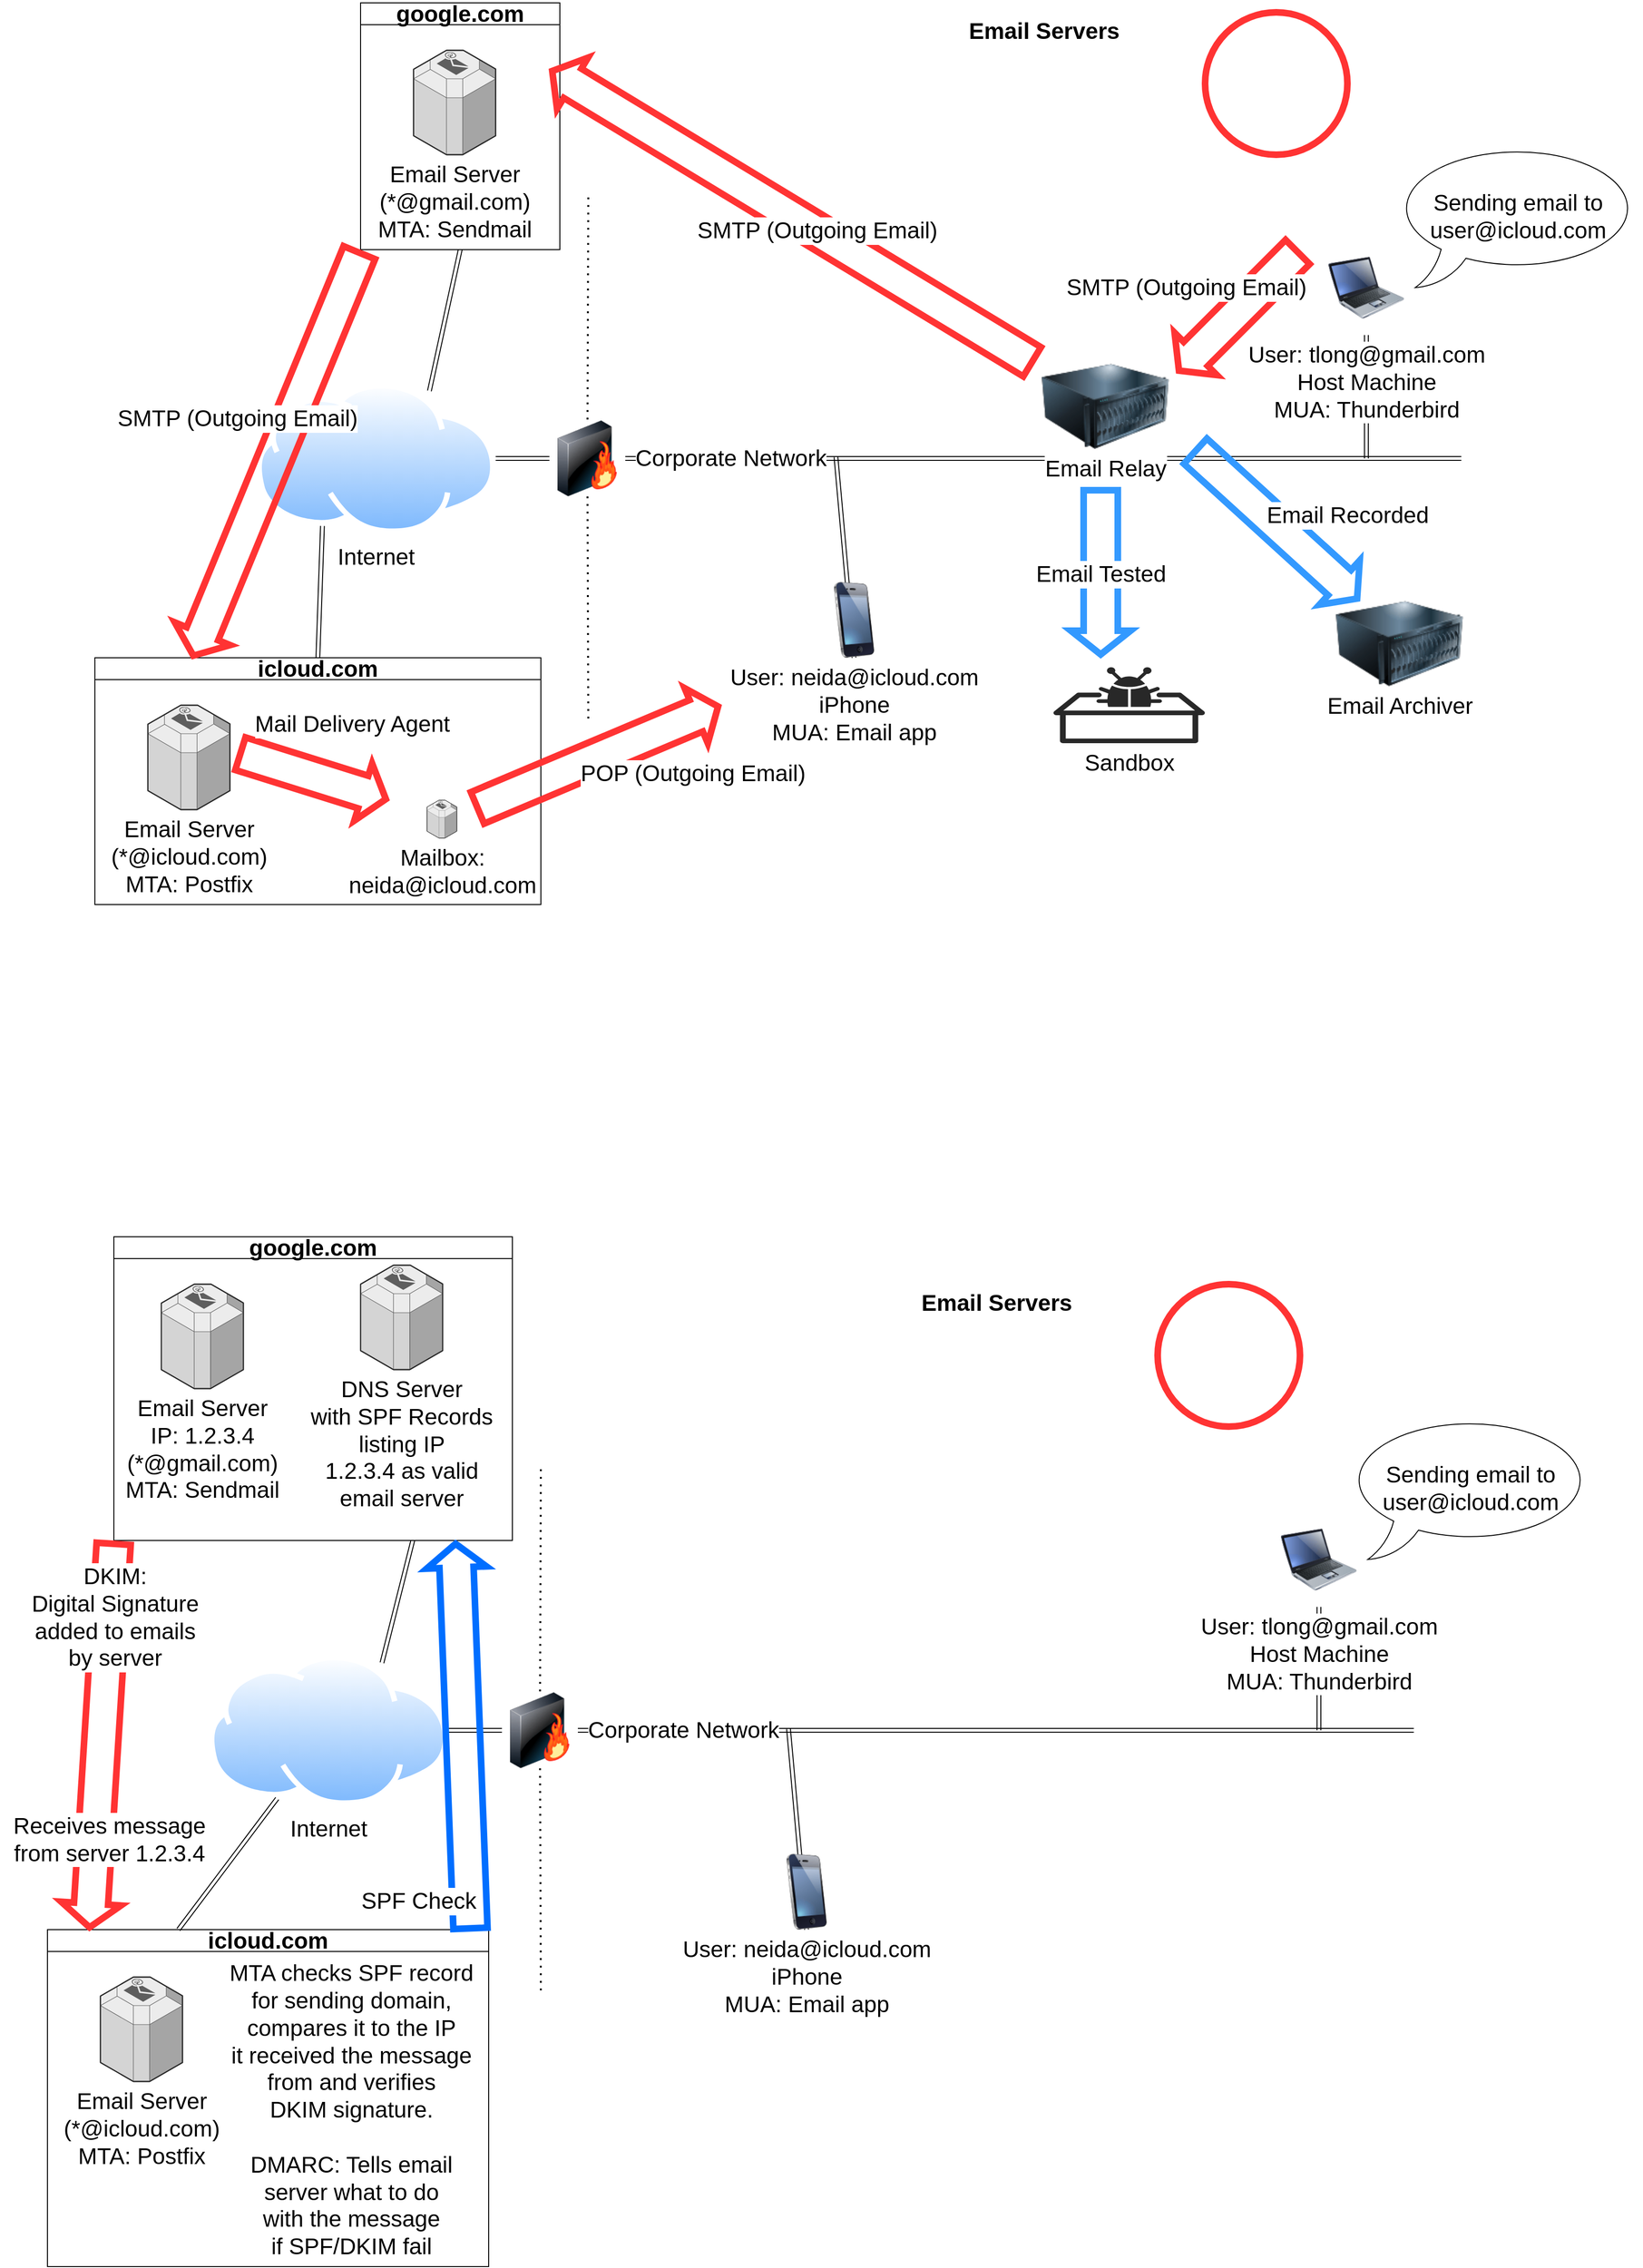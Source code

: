 <mxfile version="21.5.0" type="github">
  <diagram name="Page-1" id="e3a06f82-3646-2815-327d-82caf3d4e204">
    <mxGraphModel dx="2107" dy="1184" grid="1" gridSize="10" guides="1" tooltips="1" connect="1" arrows="1" fold="1" page="1" pageScale="1.5" pageWidth="1169" pageHeight="826" background="none" math="0" shadow="0">
      <root>
        <mxCell id="0" style=";html=1;" />
        <mxCell id="1" style=";html=1;" parent="0" />
        <mxCell id="tentwsTDsZKtuL-YGYM0-8" value="" style="shape=link;html=1;rounded=0;fontSize=24;labelBackgroundColor=none;entryX=0.444;entryY=-0.015;entryDx=0;entryDy=0;entryPerimeter=0;exitX=0.5;exitY=1;exitDx=0;exitDy=0;" edge="1" parent="1" source="tentwsTDsZKtuL-YGYM0-7">
          <mxGeometry width="100" relative="1" as="geometry">
            <mxPoint x="880" y="420.5" as="sourcePoint" />
            <mxPoint x="881" y="498.5" as="targetPoint" />
          </mxGeometry>
        </mxCell>
        <mxCell id="KqSf9Hwdw_-mJAA5NMdA-5" value="" style="shape=link;html=1;rounded=0;exitX=0.5;exitY=1;exitDx=0;exitDy=0;fontSize=24;labelBackgroundColor=none;" parent="1" source="RgH2JHaKkqkQcPpsvsZi-15" edge="1">
          <mxGeometry width="100" relative="1" as="geometry">
            <mxPoint x="1290" y="460" as="sourcePoint" />
            <mxPoint x="1440" y="500" as="targetPoint" />
          </mxGeometry>
        </mxCell>
        <mxCell id="RgH2JHaKkqkQcPpsvsZi-17" value="" style="shape=link;html=1;rounded=0;exitX=1;exitY=0.5;exitDx=0;exitDy=0;fontSize=24;labelBackgroundColor=none;" parent="1" edge="1">
          <mxGeometry width="100" relative="1" as="geometry">
            <mxPoint x="659" y="500" as="sourcePoint" />
            <mxPoint x="1540" y="500" as="targetPoint" />
          </mxGeometry>
        </mxCell>
        <mxCell id="KqSf9Hwdw_-mJAA5NMdA-9" value="Corporate Network" style="edgeLabel;html=1;align=center;verticalAlign=middle;resizable=0;points=[];fontSize=24;" parent="RgH2JHaKkqkQcPpsvsZi-17" vertex="1" connectable="0">
          <mxGeometry x="-0.124" y="1" relative="1" as="geometry">
            <mxPoint x="-275" y="1" as="offset" />
          </mxGeometry>
        </mxCell>
        <mxCell id="6a7d8f32e03d9370-62" value="Email Servers" style="text;strokeColor=none;fillColor=none;html=1;fontSize=24;fontStyle=1;verticalAlign=middle;align=center;fontColor=default;labelBackgroundColor=none;" parent="1" vertex="1">
          <mxGeometry x="669" y="30" width="861" height="40" as="geometry" />
        </mxCell>
        <mxCell id="RgH2JHaKkqkQcPpsvsZi-2" value="Internet" style="image;aspect=fixed;perimeter=ellipsePerimeter;html=1;align=center;shadow=0;dashed=0;spacingTop=3;image=img/lib/active_directory/internet_cloud.svg;fontSize=24;fontColor=default;labelBackgroundColor=none;" parent="1" vertex="1">
          <mxGeometry x="270" y="420.5" width="252.38" height="159" as="geometry" />
        </mxCell>
        <mxCell id="RgH2JHaKkqkQcPpsvsZi-4" value="" style="endArrow=none;dashed=1;html=1;dashPattern=1 3;strokeWidth=2;rounded=0;fontSize=24;fontColor=default;labelBackgroundColor=none;" parent="1" edge="1">
          <mxGeometry width="50" height="50" relative="1" as="geometry">
            <mxPoint x="619.145" y="540" as="sourcePoint" />
            <mxPoint x="620" y="775" as="targetPoint" />
          </mxGeometry>
        </mxCell>
        <mxCell id="RgH2JHaKkqkQcPpsvsZi-15" value="User: tlong@gmail.com&lt;br&gt;Host Machine&lt;br&gt;MUA: Thunderbird" style="image;html=1;image=img/lib/clip_art/computers/Laptop_128x128.png;fontSize=24;labelBackgroundColor=default;" parent="1" vertex="1">
          <mxGeometry x="1400" y="270" width="80" height="100" as="geometry" />
        </mxCell>
        <mxCell id="KqSf9Hwdw_-mJAA5NMdA-3" value="" style="shape=link;html=1;rounded=0;exitX=1;exitY=0.5;exitDx=0;exitDy=0;entryX=0;entryY=0.5;entryDx=0;entryDy=0;fontSize=24;labelBackgroundColor=none;" parent="1" source="RgH2JHaKkqkQcPpsvsZi-2" edge="1">
          <mxGeometry width="100" relative="1" as="geometry">
            <mxPoint x="522" y="500" as="sourcePoint" />
            <mxPoint x="579" y="500" as="targetPoint" />
          </mxGeometry>
        </mxCell>
        <mxCell id="KqSf9Hwdw_-mJAA5NMdA-4" value="" style="endArrow=none;dashed=1;html=1;dashPattern=1 3;strokeWidth=2;rounded=0;fontSize=24;fontColor=default;labelBackgroundColor=none;" parent="1" edge="1">
          <mxGeometry width="50" height="50" relative="1" as="geometry">
            <mxPoint x="620" y="225" as="sourcePoint" />
            <mxPoint x="619.145" y="460" as="targetPoint" />
          </mxGeometry>
        </mxCell>
        <mxCell id="TxpGBSmb_Rb3wldLJPdr-1" value="" style="image;html=1;image=img/lib/clip_art/networking/Firewall-page1_128x128.png" parent="1" vertex="1">
          <mxGeometry x="579" y="460" width="80" height="80" as="geometry" />
        </mxCell>
        <mxCell id="E2bT5KaukK148jxZRu-1-1" value="" style="ellipse;whiteSpace=wrap;html=1;aspect=fixed;strokeColor=#FF3333;fillColor=none;strokeWidth=7;" parent="1" vertex="1">
          <mxGeometry x="1270" y="30" width="150" height="150" as="geometry" />
        </mxCell>
        <mxCell id="E2bT5KaukK148jxZRu-1-2" value="" style="shape=flexArrow;endArrow=classic;html=1;rounded=0;strokeColor=#FF3333;fillColor=none;strokeWidth=7;fontSize=24;width=30;" parent="1" edge="1">
          <mxGeometry width="50" height="50" relative="1" as="geometry">
            <mxPoint x="1370" y="280" as="sourcePoint" />
            <mxPoint x="1240" y="410" as="targetPoint" />
          </mxGeometry>
        </mxCell>
        <mxCell id="tentwsTDsZKtuL-YGYM0-9" value="SMTP (Outgoing Email)" style="edgeLabel;html=1;align=center;verticalAlign=middle;resizable=0;points=[];fontSize=24;" vertex="1" connectable="0" parent="E2bT5KaukK148jxZRu-1-2">
          <mxGeometry x="-0.558" y="-3" relative="1" as="geometry">
            <mxPoint x="-89" y="13" as="offset" />
          </mxGeometry>
        </mxCell>
        <mxCell id="E2bT5KaukK148jxZRu-1-4" value="&lt;font style=&quot;font-size: 24px;&quot;&gt;google.com&lt;/font&gt;" style="swimlane;whiteSpace=wrap;html=1;" parent="1" vertex="1">
          <mxGeometry x="380" y="20" width="210" height="260" as="geometry" />
        </mxCell>
        <mxCell id="tentwsTDsZKtuL-YGYM0-1" value="Email Server&lt;br&gt;(*@gmail.com)&lt;br&gt;MTA: Sendmail" style="verticalLabelPosition=bottom;html=1;verticalAlign=top;strokeWidth=1;align=center;outlineConnect=0;dashed=0;outlineConnect=0;shape=mxgraph.aws3d.email_service;fillColor=#ECECEC;strokeColor=#5E5E5E;aspect=fixed;fontSize=24;" vertex="1" parent="E2bT5KaukK148jxZRu-1-4">
          <mxGeometry x="55.87" y="50" width="86.51" height="110" as="geometry" />
        </mxCell>
        <mxCell id="E2bT5KaukK148jxZRu-1-7" value="" style="shape=link;html=1;rounded=0;fontSize=24;labelBackgroundColor=none;exitX=0.5;exitY=1;exitDx=0;exitDy=0;entryX=0.75;entryY=0;entryDx=0;entryDy=0;" parent="1" source="E2bT5KaukK148jxZRu-1-4" target="RgH2JHaKkqkQcPpsvsZi-2" edge="1">
          <mxGeometry width="100" relative="1" as="geometry">
            <mxPoint x="360" y="277.19" as="sourcePoint" />
            <mxPoint x="554" y="470.19" as="targetPoint" />
          </mxGeometry>
        </mxCell>
        <mxCell id="FYgPK7Z1jiXgrqDPi6gt-2" value="&lt;span style=&quot;font-size: 24px;&quot;&gt;Sending email to user@icloud.com&lt;/span&gt;" style="whiteSpace=wrap;html=1;shape=mxgraph.basic.oval_callout" parent="1" vertex="1">
          <mxGeometry x="1470" y="170" width="260" height="150" as="geometry" />
        </mxCell>
        <mxCell id="tentwsTDsZKtuL-YGYM0-2" value="&lt;font style=&quot;font-size: 24px;&quot;&gt;icloud.com&lt;/font&gt;" style="swimlane;whiteSpace=wrap;html=1;" vertex="1" parent="1">
          <mxGeometry x="100" y="710" width="470" height="260" as="geometry" />
        </mxCell>
        <mxCell id="tentwsTDsZKtuL-YGYM0-3" value="Email Server&lt;br&gt;(*@icloud.com)&lt;br&gt;MTA: Postfix" style="verticalLabelPosition=bottom;html=1;verticalAlign=top;strokeWidth=1;align=center;outlineConnect=0;dashed=0;outlineConnect=0;shape=mxgraph.aws3d.email_service;fillColor=#ECECEC;strokeColor=#5E5E5E;aspect=fixed;fontSize=24;" vertex="1" parent="tentwsTDsZKtuL-YGYM0-2">
          <mxGeometry x="55.87" y="50" width="86.51" height="110" as="geometry" />
        </mxCell>
        <mxCell id="tentwsTDsZKtuL-YGYM0-16" value="" style="shape=flexArrow;endArrow=classic;html=1;rounded=0;strokeColor=#FF3333;fillColor=none;strokeWidth=7;fontSize=24;width=30;entryX=0.265;entryY=0;entryDx=0;entryDy=0;entryPerimeter=0;" edge="1" parent="tentwsTDsZKtuL-YGYM0-2">
          <mxGeometry width="50" height="50" relative="1" as="geometry">
            <mxPoint x="150" y="100" as="sourcePoint" />
            <mxPoint x="309.987" y="150" as="targetPoint" />
          </mxGeometry>
        </mxCell>
        <mxCell id="tentwsTDsZKtuL-YGYM0-17" value="Mail Delivery Agent" style="edgeLabel;html=1;align=center;verticalAlign=middle;resizable=0;points=[];fontSize=24;" vertex="1" connectable="0" parent="tentwsTDsZKtuL-YGYM0-16">
          <mxGeometry x="-0.558" y="-3" relative="1" as="geometry">
            <mxPoint x="86" y="-44" as="offset" />
          </mxGeometry>
        </mxCell>
        <mxCell id="tentwsTDsZKtuL-YGYM0-87" value="Mailbox:&lt;br&gt;neida@icloud.com" style="verticalLabelPosition=bottom;html=1;verticalAlign=top;strokeWidth=1;align=center;outlineConnect=0;dashed=0;outlineConnect=0;shape=mxgraph.aws3d.email_service;fillColor=#ECECEC;strokeColor=#5E5E5E;aspect=fixed;fontSize=24;" vertex="1" parent="tentwsTDsZKtuL-YGYM0-2">
          <mxGeometry x="350" y="150" width="31.46" height="40" as="geometry" />
        </mxCell>
        <mxCell id="tentwsTDsZKtuL-YGYM0-4" value="" style="shape=link;html=1;rounded=0;fontSize=24;labelBackgroundColor=none;entryX=0.5;entryY=0;entryDx=0;entryDy=0;exitX=0.25;exitY=1;exitDx=0;exitDy=0;" edge="1" parent="1" source="RgH2JHaKkqkQcPpsvsZi-2" target="tentwsTDsZKtuL-YGYM0-2">
          <mxGeometry width="100" relative="1" as="geometry">
            <mxPoint x="270" y="561.04" as="sourcePoint" />
            <mxPoint x="238" y="710.04" as="targetPoint" />
          </mxGeometry>
        </mxCell>
        <mxCell id="tentwsTDsZKtuL-YGYM0-7" value="User: neida@icloud.com&lt;br&gt;iPhone&lt;br style=&quot;font-size: 24px;&quot;&gt;MUA: Email app" style="image;html=1;image=img/lib/clip_art/telecommunication/iPhone_128x128.png;fontSize=24;" vertex="1" parent="1">
          <mxGeometry x="860" y="630" width="80" height="80" as="geometry" />
        </mxCell>
        <mxCell id="tentwsTDsZKtuL-YGYM0-20" value="" style="shape=flexArrow;endArrow=classic;html=1;rounded=0;strokeColor=#FF3333;fillColor=none;strokeWidth=7;fontSize=24;width=30;entryX=0.218;entryY=0.004;entryDx=0;entryDy=0;entryPerimeter=0;exitX=0;exitY=1;exitDx=0;exitDy=0;" edge="1" parent="1" source="E2bT5KaukK148jxZRu-1-4" target="tentwsTDsZKtuL-YGYM0-2">
          <mxGeometry width="50" height="50" relative="1" as="geometry">
            <mxPoint x="820" y="450" as="sourcePoint" />
            <mxPoint x="30" y="310" as="targetPoint" />
          </mxGeometry>
        </mxCell>
        <mxCell id="tentwsTDsZKtuL-YGYM0-21" value="SMTP (Outgoing Email)" style="edgeLabel;html=1;align=center;verticalAlign=middle;resizable=0;points=[];fontSize=24;" vertex="1" connectable="0" parent="tentwsTDsZKtuL-YGYM0-20">
          <mxGeometry x="-0.558" y="-3" relative="1" as="geometry">
            <mxPoint x="-88" y="84" as="offset" />
          </mxGeometry>
        </mxCell>
        <mxCell id="tentwsTDsZKtuL-YGYM0-22" value="Email Relay" style="image;html=1;image=img/lib/clip_art/computers/Server_128x128.png;fontSize=24;" vertex="1" parent="1">
          <mxGeometry x="1070" y="400" width="190" height="90" as="geometry" />
        </mxCell>
        <mxCell id="tentwsTDsZKtuL-YGYM0-23" value="Email Archiver" style="image;html=1;image=img/lib/clip_art/computers/Server_128x128.png;fontSize=24;" vertex="1" parent="1">
          <mxGeometry x="1380" y="650" width="190" height="90" as="geometry" />
        </mxCell>
        <mxCell id="tentwsTDsZKtuL-YGYM0-24" value="" style="shape=flexArrow;endArrow=classic;html=1;rounded=0;strokeColor=#FF3333;fillColor=none;strokeWidth=7;fontSize=24;width=30;" edge="1" parent="1" source="tentwsTDsZKtuL-YGYM0-22">
          <mxGeometry width="50" height="50" relative="1" as="geometry">
            <mxPoint x="1056.11" y="70" as="sourcePoint" />
            <mxPoint x="579" y="90" as="targetPoint" />
          </mxGeometry>
        </mxCell>
        <mxCell id="tentwsTDsZKtuL-YGYM0-25" value="SMTP (Outgoing Email)" style="edgeLabel;html=1;align=center;verticalAlign=middle;resizable=0;points=[];fontSize=24;" vertex="1" connectable="0" parent="tentwsTDsZKtuL-YGYM0-24">
          <mxGeometry x="-0.558" y="-3" relative="1" as="geometry">
            <mxPoint x="-119" y="-69" as="offset" />
          </mxGeometry>
        </mxCell>
        <mxCell id="tentwsTDsZKtuL-YGYM0-26" value="" style="shape=flexArrow;endArrow=classic;html=1;rounded=0;strokeColor=#3399FF;fillColor=none;strokeWidth=7;fontSize=24;width=30;" edge="1" parent="1">
          <mxGeometry width="50" height="50" relative="1" as="geometry">
            <mxPoint x="1257.2" y="490" as="sourcePoint" />
            <mxPoint x="1432.81" y="650" as="targetPoint" />
          </mxGeometry>
        </mxCell>
        <mxCell id="tentwsTDsZKtuL-YGYM0-27" value="Email Recorded" style="edgeLabel;html=1;align=center;verticalAlign=middle;resizable=0;points=[];fontSize=24;" vertex="1" connectable="0" parent="tentwsTDsZKtuL-YGYM0-26">
          <mxGeometry x="-0.558" y="-3" relative="1" as="geometry">
            <mxPoint x="126" y="32" as="offset" />
          </mxGeometry>
        </mxCell>
        <mxCell id="tentwsTDsZKtuL-YGYM0-28" value="Sandbox" style="verticalLabelPosition=bottom;sketch=0;html=1;fillColor=#282828;strokeColor=none;verticalAlign=top;pointerEvents=1;align=center;shape=mxgraph.cisco_safe.security_icons.malware_sandbox;fontSize=24;" vertex="1" parent="1">
          <mxGeometry x="1110" y="720" width="160" height="80" as="geometry" />
        </mxCell>
        <mxCell id="tentwsTDsZKtuL-YGYM0-29" value="" style="shape=flexArrow;endArrow=classic;html=1;rounded=0;strokeColor=#3399FF;fillColor=none;strokeWidth=7;fontSize=24;width=30;" edge="1" parent="1">
          <mxGeometry width="50" height="50" relative="1" as="geometry">
            <mxPoint x="1160" y="530" as="sourcePoint" />
            <mxPoint x="1160" y="710" as="targetPoint" />
          </mxGeometry>
        </mxCell>
        <mxCell id="tentwsTDsZKtuL-YGYM0-30" value="Email Tested" style="edgeLabel;html=1;align=center;verticalAlign=middle;resizable=0;points=[];fontSize=24;" vertex="1" connectable="0" parent="tentwsTDsZKtuL-YGYM0-29">
          <mxGeometry x="-0.558" y="-3" relative="1" as="geometry">
            <mxPoint x="3" y="52" as="offset" />
          </mxGeometry>
        </mxCell>
        <mxCell id="tentwsTDsZKtuL-YGYM0-31" value="" style="shape=link;html=1;rounded=0;fontSize=24;labelBackgroundColor=none;entryX=0.444;entryY=-0.015;entryDx=0;entryDy=0;entryPerimeter=0;exitX=0.5;exitY=1;exitDx=0;exitDy=0;" edge="1" parent="1" source="tentwsTDsZKtuL-YGYM0-54">
          <mxGeometry width="100" relative="1" as="geometry">
            <mxPoint x="830" y="1760.5" as="sourcePoint" />
            <mxPoint x="831" y="1838.5" as="targetPoint" />
          </mxGeometry>
        </mxCell>
        <mxCell id="tentwsTDsZKtuL-YGYM0-32" value="" style="shape=link;html=1;rounded=0;exitX=0.5;exitY=1;exitDx=0;exitDy=0;fontSize=24;labelBackgroundColor=none;" edge="1" parent="1" source="tentwsTDsZKtuL-YGYM0-38">
          <mxGeometry width="100" relative="1" as="geometry">
            <mxPoint x="1240" y="1800" as="sourcePoint" />
            <mxPoint x="1390" y="1840" as="targetPoint" />
          </mxGeometry>
        </mxCell>
        <mxCell id="tentwsTDsZKtuL-YGYM0-33" value="" style="shape=link;html=1;rounded=0;exitX=1;exitY=0.5;exitDx=0;exitDy=0;fontSize=24;labelBackgroundColor=none;" edge="1" parent="1">
          <mxGeometry width="100" relative="1" as="geometry">
            <mxPoint x="609" y="1840" as="sourcePoint" />
            <mxPoint x="1490" y="1840" as="targetPoint" />
          </mxGeometry>
        </mxCell>
        <mxCell id="tentwsTDsZKtuL-YGYM0-34" value="Corporate Network" style="edgeLabel;html=1;align=center;verticalAlign=middle;resizable=0;points=[];fontSize=24;" vertex="1" connectable="0" parent="tentwsTDsZKtuL-YGYM0-33">
          <mxGeometry x="-0.124" y="1" relative="1" as="geometry">
            <mxPoint x="-275" y="1" as="offset" />
          </mxGeometry>
        </mxCell>
        <mxCell id="tentwsTDsZKtuL-YGYM0-35" value="Email Servers" style="text;strokeColor=none;fillColor=none;html=1;fontSize=24;fontStyle=1;verticalAlign=middle;align=center;fontColor=default;labelBackgroundColor=none;" vertex="1" parent="1">
          <mxGeometry x="619" y="1370" width="861" height="40" as="geometry" />
        </mxCell>
        <mxCell id="tentwsTDsZKtuL-YGYM0-36" value="Internet" style="image;aspect=fixed;perimeter=ellipsePerimeter;html=1;align=center;shadow=0;dashed=0;spacingTop=3;image=img/lib/active_directory/internet_cloud.svg;fontSize=24;fontColor=default;labelBackgroundColor=none;" vertex="1" parent="1">
          <mxGeometry x="220" y="1760.5" width="252.38" height="159" as="geometry" />
        </mxCell>
        <mxCell id="tentwsTDsZKtuL-YGYM0-37" value="" style="endArrow=none;dashed=1;html=1;dashPattern=1 3;strokeWidth=2;rounded=0;fontSize=24;fontColor=default;labelBackgroundColor=none;" edge="1" parent="1">
          <mxGeometry width="50" height="50" relative="1" as="geometry">
            <mxPoint x="569.145" y="1880" as="sourcePoint" />
            <mxPoint x="570" y="2115" as="targetPoint" />
          </mxGeometry>
        </mxCell>
        <mxCell id="tentwsTDsZKtuL-YGYM0-38" value="User: tlong@gmail.com&lt;br&gt;Host Machine&lt;br&gt;MUA: Thunderbird" style="image;html=1;image=img/lib/clip_art/computers/Laptop_128x128.png;fontSize=24;labelBackgroundColor=default;" vertex="1" parent="1">
          <mxGeometry x="1350" y="1610" width="80" height="100" as="geometry" />
        </mxCell>
        <mxCell id="tentwsTDsZKtuL-YGYM0-39" value="" style="shape=link;html=1;rounded=0;exitX=1;exitY=0.5;exitDx=0;exitDy=0;entryX=0;entryY=0.5;entryDx=0;entryDy=0;fontSize=24;labelBackgroundColor=none;" edge="1" parent="1" source="tentwsTDsZKtuL-YGYM0-36">
          <mxGeometry width="100" relative="1" as="geometry">
            <mxPoint x="472" y="1840" as="sourcePoint" />
            <mxPoint x="529" y="1840" as="targetPoint" />
          </mxGeometry>
        </mxCell>
        <mxCell id="tentwsTDsZKtuL-YGYM0-40" value="" style="endArrow=none;dashed=1;html=1;dashPattern=1 3;strokeWidth=2;rounded=0;fontSize=24;fontColor=default;labelBackgroundColor=none;" edge="1" parent="1">
          <mxGeometry width="50" height="50" relative="1" as="geometry">
            <mxPoint x="570" y="1565" as="sourcePoint" />
            <mxPoint x="569.145" y="1800" as="targetPoint" />
          </mxGeometry>
        </mxCell>
        <mxCell id="tentwsTDsZKtuL-YGYM0-41" value="" style="image;html=1;image=img/lib/clip_art/networking/Firewall-page1_128x128.png" vertex="1" parent="1">
          <mxGeometry x="529" y="1800" width="80" height="80" as="geometry" />
        </mxCell>
        <mxCell id="tentwsTDsZKtuL-YGYM0-42" value="" style="ellipse;whiteSpace=wrap;html=1;aspect=fixed;strokeColor=#FF3333;fillColor=none;strokeWidth=7;" vertex="1" parent="1">
          <mxGeometry x="1220" y="1370" width="150" height="150" as="geometry" />
        </mxCell>
        <mxCell id="tentwsTDsZKtuL-YGYM0-47" value="" style="shape=link;html=1;rounded=0;fontSize=24;labelBackgroundColor=none;exitX=0.5;exitY=1;exitDx=0;exitDy=0;entryX=0.75;entryY=0;entryDx=0;entryDy=0;" edge="1" parent="1" target="tentwsTDsZKtuL-YGYM0-36">
          <mxGeometry width="100" relative="1" as="geometry">
            <mxPoint x="435" y="1640" as="sourcePoint" />
            <mxPoint x="504" y="1810.19" as="targetPoint" />
          </mxGeometry>
        </mxCell>
        <mxCell id="tentwsTDsZKtuL-YGYM0-48" value="&lt;span style=&quot;font-size: 24px;&quot;&gt;Sending email to user@icloud.com&lt;/span&gt;" style="whiteSpace=wrap;html=1;shape=mxgraph.basic.oval_callout" vertex="1" parent="1">
          <mxGeometry x="1420" y="1510" width="260" height="150" as="geometry" />
        </mxCell>
        <mxCell id="tentwsTDsZKtuL-YGYM0-49" value="&lt;font style=&quot;font-size: 24px;&quot;&gt;icloud.com&lt;/font&gt;" style="swimlane;whiteSpace=wrap;html=1;" vertex="1" parent="1">
          <mxGeometry x="50" y="2050" width="465" height="355" as="geometry" />
        </mxCell>
        <mxCell id="tentwsTDsZKtuL-YGYM0-50" value="Email Server&lt;br&gt;(*@icloud.com)&lt;br&gt;MTA: Postfix" style="verticalLabelPosition=bottom;html=1;verticalAlign=top;strokeWidth=1;align=center;outlineConnect=0;dashed=0;outlineConnect=0;shape=mxgraph.aws3d.email_service;fillColor=#ECECEC;strokeColor=#5E5E5E;aspect=fixed;fontSize=24;" vertex="1" parent="tentwsTDsZKtuL-YGYM0-49">
          <mxGeometry x="55.87" y="50" width="86.51" height="110" as="geometry" />
        </mxCell>
        <mxCell id="tentwsTDsZKtuL-YGYM0-77" value="&lt;font style=&quot;font-size: 24px;&quot;&gt;MTA checks SPF record &lt;br&gt;for sending domain,&lt;br&gt;compares it to the IP &lt;br&gt;it received the message &lt;br&gt;from&amp;nbsp;and verifies&lt;br&gt;DKIM signature.&lt;br&gt;&lt;br&gt;DMARC: Tells email &lt;br&gt;server what to do &lt;br&gt;with the message&lt;br&gt;if&amp;nbsp;SPF/DKIM fail&lt;br&gt;&lt;/font&gt;" style="text;html=1;align=center;verticalAlign=middle;resizable=0;points=[];autosize=1;strokeColor=none;fillColor=none;" vertex="1" parent="tentwsTDsZKtuL-YGYM0-49">
          <mxGeometry x="180" y="25" width="280" height="330" as="geometry" />
        </mxCell>
        <mxCell id="tentwsTDsZKtuL-YGYM0-53" value="" style="shape=link;html=1;rounded=0;fontSize=24;labelBackgroundColor=none;entryX=0.75;entryY=0;entryDx=0;entryDy=0;" edge="1" parent="1" source="tentwsTDsZKtuL-YGYM0-36">
          <mxGeometry width="100" relative="1" as="geometry">
            <mxPoint x="220" y="1901.04" as="sourcePoint" />
            <mxPoint x="188" y="2050.04" as="targetPoint" />
          </mxGeometry>
        </mxCell>
        <mxCell id="tentwsTDsZKtuL-YGYM0-54" value="User: neida@icloud.com&lt;br&gt;iPhone&lt;br style=&quot;font-size: 24px;&quot;&gt;MUA: Email app" style="image;html=1;image=img/lib/clip_art/telecommunication/iPhone_128x128.png;fontSize=24;" vertex="1" parent="1">
          <mxGeometry x="810" y="1970" width="80" height="80" as="geometry" />
        </mxCell>
        <mxCell id="tentwsTDsZKtuL-YGYM0-70" value="&lt;font style=&quot;font-size: 24px;&quot;&gt;google.com&lt;/font&gt;" style="swimlane;whiteSpace=wrap;html=1;" vertex="1" parent="1">
          <mxGeometry x="120" y="1320" width="420" height="320" as="geometry" />
        </mxCell>
        <mxCell id="tentwsTDsZKtuL-YGYM0-78" value="Email Server&lt;br&gt;IP: 1.2.3.4&lt;br&gt;(*@gmail.com)&lt;br&gt;MTA: Sendmail" style="verticalLabelPosition=bottom;html=1;verticalAlign=top;strokeWidth=1;align=center;outlineConnect=0;dashed=0;outlineConnect=0;shape=mxgraph.aws3d.email_service;fillColor=#ECECEC;strokeColor=#5E5E5E;aspect=fixed;fontSize=24;" vertex="1" parent="tentwsTDsZKtuL-YGYM0-70">
          <mxGeometry x="50.0" y="50" width="86.51" height="110" as="geometry" />
        </mxCell>
        <mxCell id="tentwsTDsZKtuL-YGYM0-71" value="DNS Server&lt;br&gt;with SPF Records &lt;br&gt;listing IP&lt;br&gt;1.2.3.4 as valid &lt;br&gt;email server" style="verticalLabelPosition=bottom;html=1;verticalAlign=top;strokeWidth=1;align=center;outlineConnect=0;dashed=0;outlineConnect=0;shape=mxgraph.aws3d.email_service;fillColor=#ECECEC;strokeColor=#5E5E5E;aspect=fixed;fontSize=24;" vertex="1" parent="tentwsTDsZKtuL-YGYM0-70">
          <mxGeometry x="260" y="30" width="86.51" height="110" as="geometry" />
        </mxCell>
        <mxCell id="tentwsTDsZKtuL-YGYM0-79" value="" style="shape=flexArrow;endArrow=classic;html=1;rounded=0;strokeColor=#FF3333;fillColor=none;strokeWidth=7;fontSize=24;width=30;exitX=0;exitY=1;exitDx=0;exitDy=0;entryX=0.095;entryY=0.003;entryDx=0;entryDy=0;entryPerimeter=0;" edge="1" parent="1" source="tentwsTDsZKtuL-YGYM0-70" target="tentwsTDsZKtuL-YGYM0-49">
          <mxGeometry width="50" height="50" relative="1" as="geometry">
            <mxPoint x="10" y="1800" as="sourcePoint" />
            <mxPoint x="320" y="1680.5" as="targetPoint" />
          </mxGeometry>
        </mxCell>
        <mxCell id="tentwsTDsZKtuL-YGYM0-80" value="DKIM:&lt;br&gt;Digital Signature&lt;br&gt;added to emails&lt;br&gt;by server" style="edgeLabel;html=1;align=center;verticalAlign=middle;resizable=0;points=[];fontSize=24;" vertex="1" connectable="0" parent="tentwsTDsZKtuL-YGYM0-79">
          <mxGeometry x="-0.558" y="-3" relative="1" as="geometry">
            <mxPoint x="9" y="-10" as="offset" />
          </mxGeometry>
        </mxCell>
        <mxCell id="tentwsTDsZKtuL-YGYM0-84" value="&lt;font style=&quot;font-size: 24px;&quot;&gt;Receives message&lt;br&gt;from server 1.2.3.4&lt;br&gt;&lt;/font&gt;" style="text;html=1;align=center;verticalAlign=middle;resizable=0;points=[];autosize=1;strokeColor=none;fillColor=none;labelBackgroundColor=default;" vertex="1" parent="1">
          <mxGeometry y="1919.5" width="230" height="70" as="geometry" />
        </mxCell>
        <mxCell id="tentwsTDsZKtuL-YGYM0-85" value="" style="shape=flexArrow;endArrow=classic;html=1;rounded=0;strokeColor=#006eff;fillColor=none;strokeWidth=7;fontSize=24;width=30;exitX=0.959;exitY=0.006;exitDx=0;exitDy=0;exitPerimeter=0;" edge="1" parent="1" source="tentwsTDsZKtuL-YGYM0-49">
          <mxGeometry width="50" height="50" relative="1" as="geometry">
            <mxPoint x="515" y="1670" as="sourcePoint" />
            <mxPoint x="480" y="1640" as="targetPoint" />
          </mxGeometry>
        </mxCell>
        <mxCell id="tentwsTDsZKtuL-YGYM0-86" value="SPF Check" style="edgeLabel;html=1;align=center;verticalAlign=middle;resizable=0;points=[];fontSize=24;" vertex="1" connectable="0" parent="tentwsTDsZKtuL-YGYM0-85">
          <mxGeometry x="-0.558" y="-3" relative="1" as="geometry">
            <mxPoint x="-55" y="59" as="offset" />
          </mxGeometry>
        </mxCell>
        <mxCell id="tentwsTDsZKtuL-YGYM0-10" value="" style="shape=flexArrow;endArrow=classic;html=1;rounded=0;strokeColor=#FF3333;fillColor=none;strokeWidth=7;fontSize=24;width=30;" edge="1" parent="1">
          <mxGeometry width="50" height="50" relative="1" as="geometry">
            <mxPoint x="500" y="869.5" as="sourcePoint" />
            <mxPoint x="760" y="760" as="targetPoint" />
          </mxGeometry>
        </mxCell>
        <mxCell id="tentwsTDsZKtuL-YGYM0-11" value="POP (Outgoing Email)" style="edgeLabel;html=1;align=center;verticalAlign=middle;resizable=0;points=[];fontSize=24;" vertex="1" connectable="0" parent="tentwsTDsZKtuL-YGYM0-10">
          <mxGeometry x="-0.558" y="-3" relative="1" as="geometry">
            <mxPoint x="171" y="-16" as="offset" />
          </mxGeometry>
        </mxCell>
      </root>
    </mxGraphModel>
  </diagram>
</mxfile>
